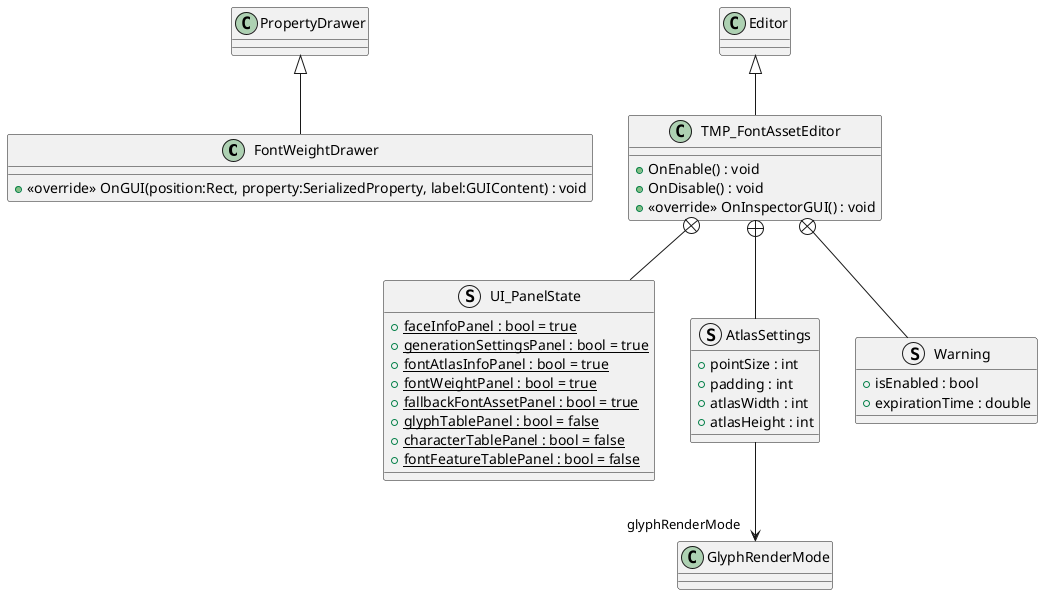 @startuml
class FontWeightDrawer {
    + <<override>> OnGUI(position:Rect, property:SerializedProperty, label:GUIContent) : void
}
class TMP_FontAssetEditor {
    + OnEnable() : void
    + OnDisable() : void
    + <<override>> OnInspectorGUI() : void
}
struct UI_PanelState {
    + {static} faceInfoPanel : bool = true
    + {static} generationSettingsPanel : bool = true
    + {static} fontAtlasInfoPanel : bool = true
    + {static} fontWeightPanel : bool = true
    + {static} fallbackFontAssetPanel : bool = true
    + {static} glyphTablePanel : bool = false
    + {static} characterTablePanel : bool = false
    + {static} fontFeatureTablePanel : bool = false
}
struct AtlasSettings {
    + pointSize : int
    + padding : int
    + atlasWidth : int
    + atlasHeight : int
}
struct Warning {
    + isEnabled : bool
    + expirationTime : double
}
PropertyDrawer <|-- FontWeightDrawer
Editor <|-- TMP_FontAssetEditor
TMP_FontAssetEditor +-- UI_PanelState
TMP_FontAssetEditor +-- AtlasSettings
AtlasSettings --> "glyphRenderMode" GlyphRenderMode
TMP_FontAssetEditor +-- Warning
@enduml
